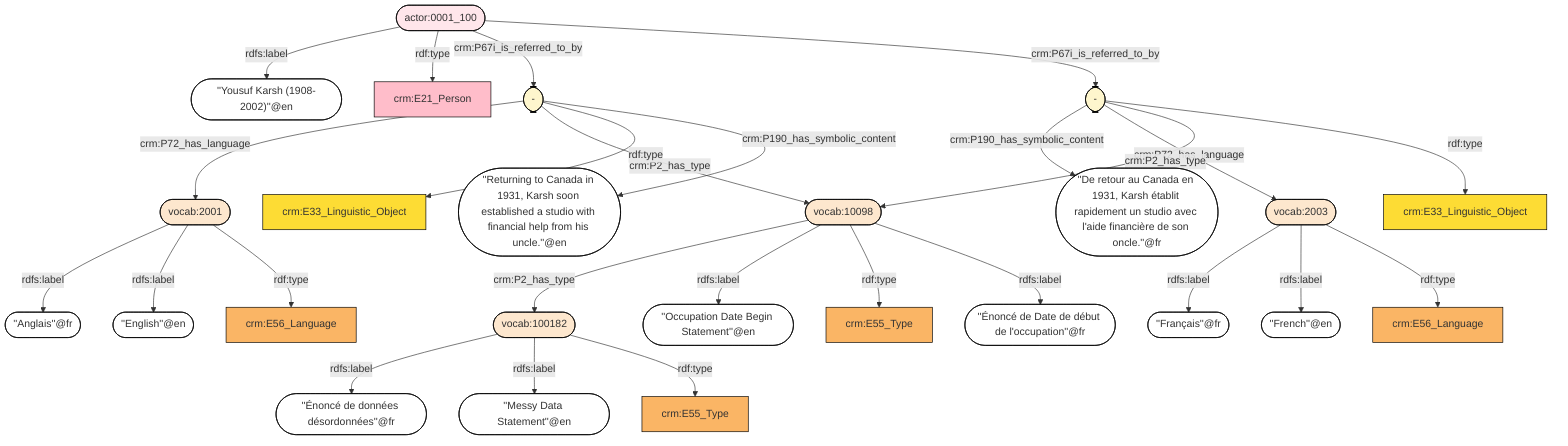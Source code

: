 flowchart TD
classDef Literal fill:#ffffff,stroke:#000000;
classDef Literal_URI fill:,stroke:;
classDef E1_CRM_Entity fill:#ffffff,stroke:#000000;
classDef E1_CRM_Entity_URI fill:#ffffff,stroke:#000000;
classDef E2_Temporal_Entity fill:#82c3ec,stroke:#000000;
classDef E2_Temporal_Entity_URI fill:#d2e9f9,stroke:#000000;
classDef E55_Type fill:#fab565,stroke:#000000;
classDef E55_Type_URI fill:#fde7ce,stroke:#000000;
classDef E52_Time-Span fill:#86bcc8,stroke:#000000;
classDef E52_Time-Span_URI fill:#dcebef,stroke:#000000;
classDef E41_Appellation fill:#fef3ba,stroke:#000000;
classDef E41_Appellation_URI fill:#fffae6,stroke:#000000;
classDef E53_Place fill:#94cc7d,stroke:#000000;
classDef E53_Place_URI fill:#e1f1da,stroke:#000000;
classDef E77_Persistent_Item fill:#ffffff,stroke:#000000;
classDef E77_Persistent_Item_URI fill:#ffffff,stroke:#000000;
classDef E28_Conceptual_Object fill:#fddc34,stroke:#000000;
classDef E28_Conceptual_Object_URI fill:#fef6cd,stroke:#000000;
classDef E18_Physical_Thing fill:#e1ba9c,stroke:#000000;
classDef E18_Physical_Thing_URI fill:#f3e5d8,stroke:#000000;
classDef E39_Actor fill:#ffbdca,stroke:#000000;
classDef E39_Actor_URI fill:#ffe6eb,stroke:#000000;
classDef PC0_Typed_CRM_Property fill:#cc80ff,stroke:#000000;
classDef PC0_Typed_CRM_Property_URI fill:#ebccff,stroke:#000000;
classDef Multi fill:#cccccc,stroke:#000000;
classDef Multi_URI fill:#cccccc,stroke:#000000;
0(["vocab:100182"]) -->|rdfs:label| 1(["''Énoncé de données désordonnées''@fr"]):::Literal
2(["vocab:2001"]) -->|rdfs:label| 3(["''Anglais''@fr"]):::Literal
4(["vocab:10098"]) -->|crm:P2_has_type| 0(["vocab:100182"])
2(["vocab:2001"]) -->|rdfs:label| 5(["''English''@en"]):::Literal
4(["vocab:10098"]) -->|rdfs:label| 6(["''Occupation Date Begin Statement''@en"]):::Literal
0(["vocab:100182"]) -->|rdfs:label| 7(["''Messy Data Statement''@en"]):::Literal
8(["actor:0001_100"]) -->|rdfs:label| 9(["''Yousuf Karsh (1908-2002)''@en"]):::Literal
8(["actor:0001_100"]):::E39_Actor_URI -->|rdf:type| 10["crm:E21_Person"]:::E39_Actor
11(["vocab:2003"]) -->|rdfs:label| 12(["''Français''@fr"]):::Literal
13(["-"]) -->|crm:P190_has_symbolic_content| 14(["''De retour au Canada en 1931, Karsh établit rapidement un studio avec l'aide financière de son oncle.''@fr"]):::Literal
11(["vocab:2003"]) -->|rdfs:label| 15(["''French''@en"]):::Literal
13(["-"]) -->|crm:P72_has_language| 11(["vocab:2003"])
0(["vocab:100182"]):::E55_Type_URI -->|rdf:type| 16["crm:E55_Type"]:::E55_Type
8(["actor:0001_100"]) -->|crm:P67i_is_referred_to_by| 17(["-"])
2(["vocab:2001"]):::E55_Type_URI -->|rdf:type| 18["crm:E56_Language"]:::E55_Type
4(["vocab:10098"]):::E55_Type_URI -->|rdf:type| 19["crm:E55_Type"]:::E55_Type
13(["-"]) -->|crm:P2_has_type| 4(["vocab:10098"])
17(["-"]) -->|crm:P72_has_language| 2(["vocab:2001"])
17(["-"]) -->|crm:P2_has_type| 4(["vocab:10098"])
8(["actor:0001_100"]) -->|crm:P67i_is_referred_to_by| 13(["-"])
13(["-"]):::E28_Conceptual_Object_URI -->|rdf:type| 20["crm:E33_Linguistic_Object"]:::E28_Conceptual_Object
4(["vocab:10098"]) -->|rdfs:label| 21(["''Énoncé de Date de début de l'occupation''@fr"]):::Literal
17(["-"]):::E28_Conceptual_Object_URI -->|rdf:type| 22["crm:E33_Linguistic_Object"]:::E28_Conceptual_Object
11(["vocab:2003"]):::E55_Type_URI -->|rdf:type| 23["crm:E56_Language"]:::E55_Type
17(["-"]) -->|crm:P190_has_symbolic_content| 24(["''Returning to Canada in 1931, Karsh soon established a studio with financial help from his uncle.''@en"]):::Literal